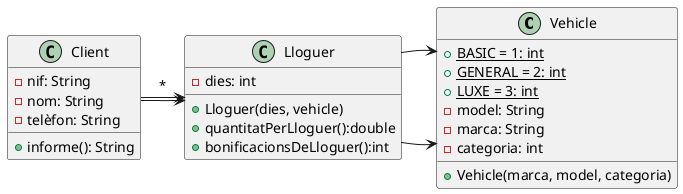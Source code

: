 @startuml
class Vehicle {
    + {static} BASIC = 1: int
    + {static} GENERAL = 2: int
    + {static} LUXE = 3: int
    - model: String
    - marca: String
    - categoria: int
    + Vehicle(marca, model, categoria)
}

class Lloguer {
    - dies: int
    + Lloguer(dies, vehicle)
    + quantitatPerLloguer():double
    + bonificacionsDeLloguer():int
}

class Client {
    - nif: String
    - nom: String
    - telèfon: String
    + informe(): String
}

Vehicle <-left- Lloguer
Lloguer <-left- Client: *

Vehicle <-left- Lloguer
Lloguer <-left- Client
@enduml
